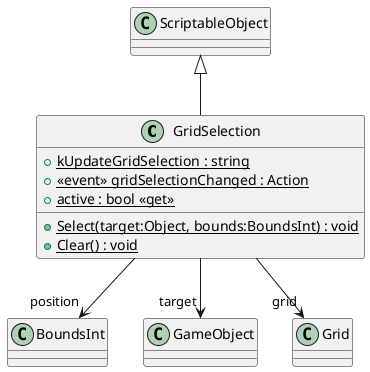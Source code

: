 @startuml
class GridSelection {
    + {static} kUpdateGridSelection : string
    + {static}  <<event>> gridSelectionChanged : Action 
    + {static} active : bool <<get>>
    + {static} Select(target:Object, bounds:BoundsInt) : void
    + {static} Clear() : void
}
ScriptableObject <|-- GridSelection
GridSelection --> "position" BoundsInt
GridSelection --> "target" GameObject
GridSelection --> "grid" Grid
@enduml
